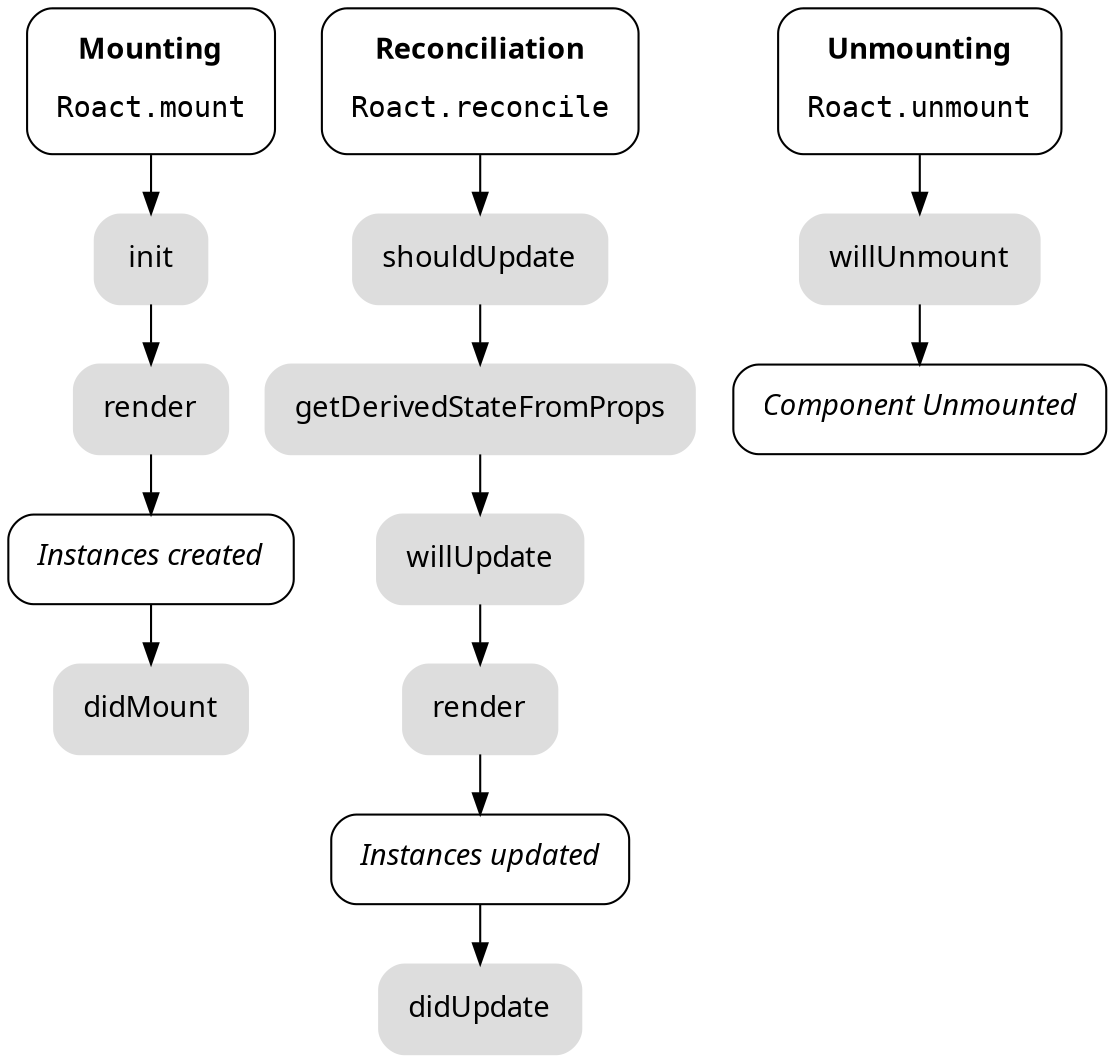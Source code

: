 digraph G {
	ranksep="0.4";
	node [
		shape="box",
		style="rounded,filled",
		color="#dddddd",
		fontname="Segoe UI",
		margin="0.2",
	];
	edge [
	];

	render1 [label="render"];
	created [style="rounded", color="#000000", label=<<i>Instances created</i>>];
	mount [style="rounded", color="#000000", label=<
		<b>Mounting</b>
		<br /><br />
		<font face="monospace">Roact.mount</font>
	>];
	mount -> init -> render1 -> created -> didMount;

	updated [style="rounded", color="#000000", label=<<i>Instances updated</i>>];
	reconcile [style="rounded", color="#000000", label=<
		<b>Reconciliation</b>
		<br /><br />
		<font face="monospace">Roact.reconcile</font>
	>];
	reconcile -> shouldUpdate -> getDerivedStateFromProps -> willUpdate -> render -> updated -> didUpdate;

	unmounted [style="rounded", color="#000000", label=<<i>Component Unmounted</i>>];
	unmount [style="rounded", color="#000000", label=<
		<b>Unmounting</b>
		<br /><br />
		<font face="monospace">Roact.unmount</font>
	>];
	unmount -> willUnmount -> unmounted;
}
